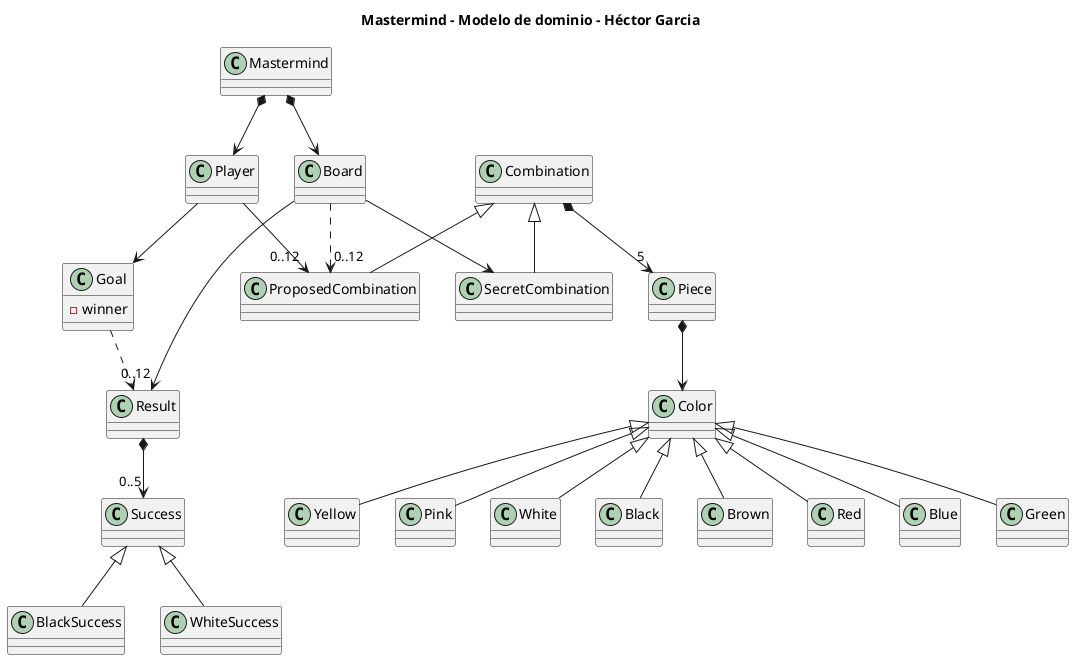 @startuml

title Mastermind - Modelo de dominio - Héctor Garcia

class Mastermind

class Player
class Board 

Class Goal {
    -winner
}

Class Combination
Class SecretCombination
Class ProposedCombination

Class Piece

Class Color

Class Red
Class Blue
Class Green
Class Yellow
Class Pink
Class White
Class Black
Class Brown

Class Result

Class Success

Class BlackSuccess
Class WhiteSuccess

Mastermind *--> Player
Mastermind *--> Board

Player --> Goal
Player --> "0..12" ProposedCombination

Board --> SecretCombination
Board --> "0..12" Result
Board ..> "0..12" ProposedCombination

Goal ..> Result

Combination <|-- SecretCombination
Combination <|-- ProposedCombination

Combination *--> "5" Piece

Piece *--> Color

Color<|-- Red
Color<|-- Blue
Color<|-- Green
Color<|-- Yellow
Color<|-- Pink
Color<|-- White
Color<|-- Black
Color<|-- Brown

Result *--> "0..5" Success

Success <|-- BlackSuccess
Success <|-- WhiteSuccess

@enduml